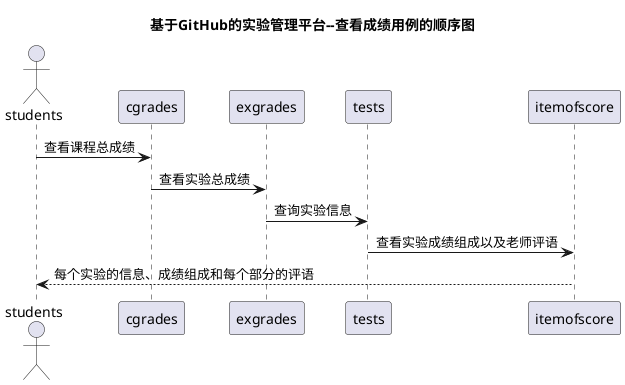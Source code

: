 @startuml
title 基于GitHub的实验管理平台--查看成绩用例的顺序图
actor students
students -> cgrades: 查看课程总成绩
cgrades -> exgrades: 查看实验总成绩
exgrades -> tests:查询实验信息
tests -> itemofscore: 查看实验成绩组成以及老师评语

itemofscore --> students:每个实验的信息、成绩组成和每个部分的评语
@enduml